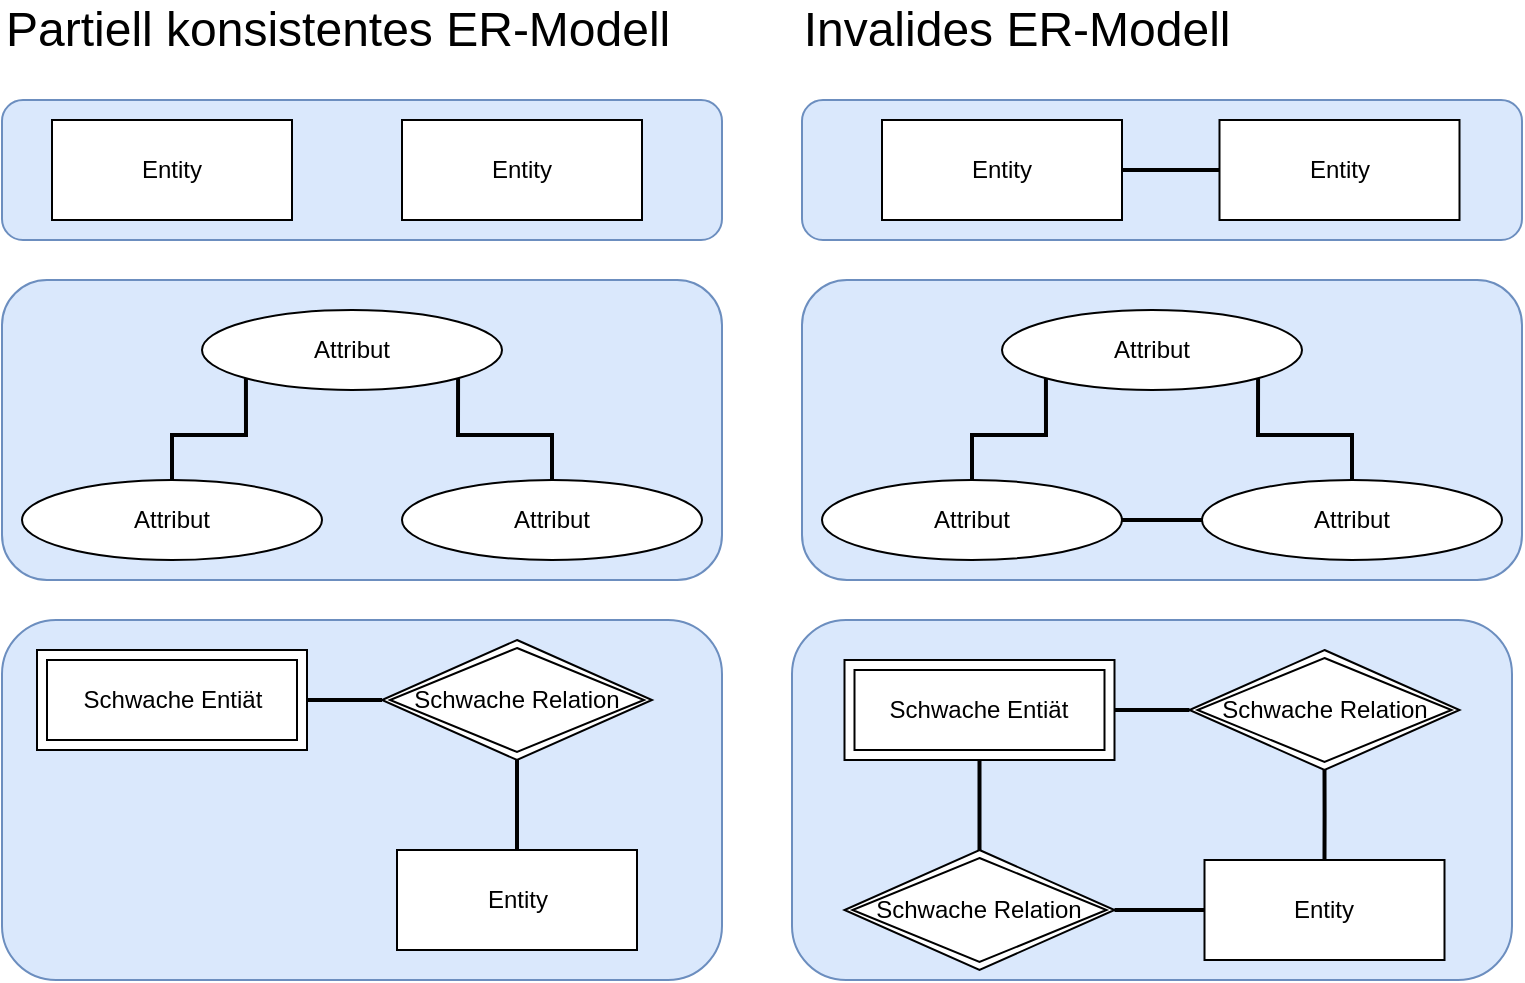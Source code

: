 <mxfile version="16.5.1" type="device"><diagram id="88nNxQSofDN9KhFShcjl" name="Seite-1"><mxGraphModel dx="2891" dy="752" grid="1" gridSize="10" guides="1" tooltips="1" connect="1" arrows="1" fold="1" page="1" pageScale="1" pageWidth="827" pageHeight="1169" math="0" shadow="0"><root><mxCell id="0"/><mxCell id="1" parent="0"/><mxCell id="TSJyTsMNUQXZCCAnaOww-84" value="" style="rounded=1;whiteSpace=wrap;html=1;fillColor=#dae8fc;strokeColor=#6c8ebf;" vertex="1" parent="1"><mxGeometry x="-1145" y="790" width="360" height="180" as="geometry"/></mxCell><mxCell id="TSJyTsMNUQXZCCAnaOww-83" value="" style="rounded=1;whiteSpace=wrap;html=1;fillColor=#dae8fc;strokeColor=#6c8ebf;" vertex="1" parent="1"><mxGeometry x="-1540" y="790" width="360" height="180" as="geometry"/></mxCell><mxCell id="TSJyTsMNUQXZCCAnaOww-82" value="" style="rounded=1;whiteSpace=wrap;html=1;fillColor=#dae8fc;strokeColor=#6c8ebf;" vertex="1" parent="1"><mxGeometry x="-1140" y="530" width="360" height="70" as="geometry"/></mxCell><mxCell id="TSJyTsMNUQXZCCAnaOww-81" value="" style="rounded=1;whiteSpace=wrap;html=1;fillColor=#dae8fc;strokeColor=#6c8ebf;" vertex="1" parent="1"><mxGeometry x="-1540" y="530" width="360" height="70" as="geometry"/></mxCell><mxCell id="TSJyTsMNUQXZCCAnaOww-3" value="" style="rounded=1;whiteSpace=wrap;html=1;fillColor=#dae8fc;strokeColor=#6c8ebf;" vertex="1" parent="1"><mxGeometry x="-1540" y="620" width="360" height="150" as="geometry"/></mxCell><mxCell id="TSJyTsMNUQXZCCAnaOww-23" style="edgeStyle=orthogonalEdgeStyle;rounded=0;orthogonalLoop=1;jettySize=auto;html=1;entryX=0;entryY=0.5;entryDx=0;entryDy=0;endArrow=none;endFill=0;strokeWidth=2;" edge="1" parent="1" source="TSJyTsMNUQXZCCAnaOww-24"><mxGeometry relative="1" as="geometry"><mxPoint x="-1050" y="655.0" as="targetPoint"/></mxGeometry></mxCell><mxCell id="TSJyTsMNUQXZCCAnaOww-25" style="edgeStyle=orthogonalEdgeStyle;rounded=0;orthogonalLoop=1;jettySize=auto;html=1;exitX=0.5;exitY=1;exitDx=0;exitDy=0;entryX=0.5;entryY=0;entryDx=0;entryDy=0;endArrow=none;endFill=0;strokeWidth=2;" edge="1" parent="1" source="TSJyTsMNUQXZCCAnaOww-32"><mxGeometry relative="1" as="geometry"><mxPoint x="-1190" y="630.0" as="targetPoint"/></mxGeometry></mxCell><mxCell id="TSJyTsMNUQXZCCAnaOww-27" value="Attribut" style="ellipse;whiteSpace=wrap;html=1;align=center;" vertex="1" parent="1"><mxGeometry x="-1440" y="635" width="150" height="40" as="geometry"/></mxCell><mxCell id="TSJyTsMNUQXZCCAnaOww-28" style="edgeStyle=orthogonalEdgeStyle;rounded=0;orthogonalLoop=1;jettySize=auto;html=1;entryX=0;entryY=1;entryDx=0;entryDy=0;endArrow=none;endFill=0;strokeWidth=2;" edge="1" parent="1" source="TSJyTsMNUQXZCCAnaOww-29" target="TSJyTsMNUQXZCCAnaOww-27"><mxGeometry relative="1" as="geometry"/></mxCell><mxCell id="TSJyTsMNUQXZCCAnaOww-29" value="Attribut" style="ellipse;whiteSpace=wrap;html=1;align=center;" vertex="1" parent="1"><mxGeometry x="-1530" y="720" width="150" height="40" as="geometry"/></mxCell><mxCell id="TSJyTsMNUQXZCCAnaOww-30" style="edgeStyle=orthogonalEdgeStyle;rounded=0;orthogonalLoop=1;jettySize=auto;html=1;exitX=0.5;exitY=0;exitDx=0;exitDy=0;entryX=1;entryY=1;entryDx=0;entryDy=0;endArrow=none;endFill=0;strokeWidth=2;" edge="1" parent="1" source="TSJyTsMNUQXZCCAnaOww-31" target="TSJyTsMNUQXZCCAnaOww-27"><mxGeometry relative="1" as="geometry"/></mxCell><mxCell id="TSJyTsMNUQXZCCAnaOww-31" value="Attribut" style="ellipse;whiteSpace=wrap;html=1;align=center;" vertex="1" parent="1"><mxGeometry x="-1340" y="720" width="150" height="40" as="geometry"/></mxCell><mxCell id="TSJyTsMNUQXZCCAnaOww-34" style="edgeStyle=orthogonalEdgeStyle;rounded=0;orthogonalLoop=1;jettySize=auto;html=1;exitX=0.5;exitY=1;exitDx=0;exitDy=0;entryX=0.5;entryY=0;entryDx=0;entryDy=0;endArrow=none;endFill=0;strokeWidth=2;" edge="1" parent="1" source="TSJyTsMNUQXZCCAnaOww-37"><mxGeometry relative="1" as="geometry"><mxPoint x="-805.0" y="630.0" as="targetPoint"/></mxGeometry></mxCell><mxCell id="TSJyTsMNUQXZCCAnaOww-35" style="edgeStyle=orthogonalEdgeStyle;rounded=0;orthogonalLoop=1;jettySize=auto;html=1;exitX=0;exitY=0.5;exitDx=0;exitDy=0;entryX=1;entryY=0.5;entryDx=0;entryDy=0;endArrow=none;endFill=0;strokeWidth=2;" edge="1" parent="1" target="TSJyTsMNUQXZCCAnaOww-33"><mxGeometry relative="1" as="geometry"><mxPoint x="-695.0" y="655.0" as="sourcePoint"/></mxGeometry></mxCell><mxCell id="TSJyTsMNUQXZCCAnaOww-38" style="edgeStyle=orthogonalEdgeStyle;rounded=0;orthogonalLoop=1;jettySize=auto;html=1;entryX=0;entryY=0.5;entryDx=0;entryDy=0;endArrow=none;endFill=0;strokeWidth=2;" edge="1" parent="1" source="TSJyTsMNUQXZCCAnaOww-39"><mxGeometry relative="1" as="geometry"><mxPoint x="-865.0" y="655.0" as="targetPoint"/></mxGeometry></mxCell><mxCell id="TSJyTsMNUQXZCCAnaOww-48" value="" style="rounded=1;whiteSpace=wrap;html=1;fillColor=#dae8fc;strokeColor=#6c8ebf;" vertex="1" parent="1"><mxGeometry x="-1140" y="620" width="360" height="150" as="geometry"/></mxCell><mxCell id="TSJyTsMNUQXZCCAnaOww-49" value="Attribut" style="ellipse;whiteSpace=wrap;html=1;align=center;" vertex="1" parent="1"><mxGeometry x="-1040" y="635" width="150" height="40" as="geometry"/></mxCell><mxCell id="TSJyTsMNUQXZCCAnaOww-50" style="edgeStyle=orthogonalEdgeStyle;rounded=0;orthogonalLoop=1;jettySize=auto;html=1;entryX=0;entryY=1;entryDx=0;entryDy=0;endArrow=none;endFill=0;strokeWidth=2;" edge="1" parent="1" source="TSJyTsMNUQXZCCAnaOww-51" target="TSJyTsMNUQXZCCAnaOww-49"><mxGeometry relative="1" as="geometry"/></mxCell><mxCell id="TSJyTsMNUQXZCCAnaOww-54" style="edgeStyle=orthogonalEdgeStyle;rounded=0;orthogonalLoop=1;jettySize=auto;html=1;exitX=1;exitY=0.5;exitDx=0;exitDy=0;entryX=0;entryY=0.5;entryDx=0;entryDy=0;endArrow=none;endFill=0;strokeWidth=2;" edge="1" parent="1" source="TSJyTsMNUQXZCCAnaOww-51" target="TSJyTsMNUQXZCCAnaOww-53"><mxGeometry relative="1" as="geometry"/></mxCell><mxCell id="TSJyTsMNUQXZCCAnaOww-51" value="Attribut" style="ellipse;whiteSpace=wrap;html=1;align=center;" vertex="1" parent="1"><mxGeometry x="-1130" y="720" width="150" height="40" as="geometry"/></mxCell><mxCell id="TSJyTsMNUQXZCCAnaOww-52" style="edgeStyle=orthogonalEdgeStyle;rounded=0;orthogonalLoop=1;jettySize=auto;html=1;exitX=0.5;exitY=0;exitDx=0;exitDy=0;entryX=1;entryY=1;entryDx=0;entryDy=0;endArrow=none;endFill=0;strokeWidth=2;" edge="1" parent="1" source="TSJyTsMNUQXZCCAnaOww-53" target="TSJyTsMNUQXZCCAnaOww-49"><mxGeometry relative="1" as="geometry"/></mxCell><mxCell id="TSJyTsMNUQXZCCAnaOww-53" value="Attribut" style="ellipse;whiteSpace=wrap;html=1;align=center;" vertex="1" parent="1"><mxGeometry x="-940" y="720" width="150" height="40" as="geometry"/></mxCell><mxCell id="TSJyTsMNUQXZCCAnaOww-66" style="edgeStyle=orthogonalEdgeStyle;rounded=0;orthogonalLoop=1;jettySize=auto;html=1;entryX=0;entryY=0.5;entryDx=0;entryDy=0;endArrow=none;endFill=0;strokeWidth=2;" edge="1" parent="1" source="TSJyTsMNUQXZCCAnaOww-61" target="TSJyTsMNUQXZCCAnaOww-65"><mxGeometry relative="1" as="geometry"/></mxCell><mxCell id="TSJyTsMNUQXZCCAnaOww-61" value="Schwache Entiät" style="shape=ext;margin=3;double=1;whiteSpace=wrap;html=1;align=center;" vertex="1" parent="1"><mxGeometry x="-1522.5" y="805" width="135" height="50" as="geometry"/></mxCell><mxCell id="TSJyTsMNUQXZCCAnaOww-64" value="Entity" style="whiteSpace=wrap;html=1;align=center;" vertex="1" parent="1"><mxGeometry x="-1342.5" y="905" width="120" height="50" as="geometry"/></mxCell><mxCell id="TSJyTsMNUQXZCCAnaOww-67" style="edgeStyle=orthogonalEdgeStyle;rounded=0;orthogonalLoop=1;jettySize=auto;html=1;exitX=0.5;exitY=1;exitDx=0;exitDy=0;entryX=0.5;entryY=0;entryDx=0;entryDy=0;endArrow=none;endFill=0;strokeWidth=2;" edge="1" parent="1" source="TSJyTsMNUQXZCCAnaOww-65"><mxGeometry relative="1" as="geometry"><mxPoint x="-1282.5" y="905" as="targetPoint"/></mxGeometry></mxCell><mxCell id="TSJyTsMNUQXZCCAnaOww-65" value="Schwache Relation" style="shape=rhombus;double=1;perimeter=rhombusPerimeter;whiteSpace=wrap;html=1;align=center;" vertex="1" parent="1"><mxGeometry x="-1350" y="800" width="135" height="60" as="geometry"/></mxCell><mxCell id="TSJyTsMNUQXZCCAnaOww-68" style="edgeStyle=orthogonalEdgeStyle;rounded=0;orthogonalLoop=1;jettySize=auto;html=1;entryX=0;entryY=0.5;entryDx=0;entryDy=0;endArrow=none;endFill=0;strokeWidth=2;" edge="1" parent="1" source="TSJyTsMNUQXZCCAnaOww-69" target="TSJyTsMNUQXZCCAnaOww-72"><mxGeometry relative="1" as="geometry"/></mxCell><mxCell id="TSJyTsMNUQXZCCAnaOww-69" value="Schwache Entiät" style="shape=ext;margin=3;double=1;whiteSpace=wrap;html=1;align=center;" vertex="1" parent="1"><mxGeometry x="-1118.75" y="810" width="135" height="50" as="geometry"/></mxCell><mxCell id="TSJyTsMNUQXZCCAnaOww-70" value="Entity" style="whiteSpace=wrap;html=1;align=center;" vertex="1" parent="1"><mxGeometry x="-938.75" y="910" width="120" height="50" as="geometry"/></mxCell><mxCell id="TSJyTsMNUQXZCCAnaOww-71" style="edgeStyle=orthogonalEdgeStyle;rounded=0;orthogonalLoop=1;jettySize=auto;html=1;exitX=0.5;exitY=1;exitDx=0;exitDy=0;entryX=0.5;entryY=0;entryDx=0;entryDy=0;endArrow=none;endFill=0;strokeWidth=2;" edge="1" parent="1" source="TSJyTsMNUQXZCCAnaOww-72"><mxGeometry relative="1" as="geometry"><mxPoint x="-878.75" y="910" as="targetPoint"/></mxGeometry></mxCell><mxCell id="TSJyTsMNUQXZCCAnaOww-72" value="Schwache Relation" style="shape=rhombus;double=1;perimeter=rhombusPerimeter;whiteSpace=wrap;html=1;align=center;" vertex="1" parent="1"><mxGeometry x="-946.25" y="805" width="135" height="60" as="geometry"/></mxCell><mxCell id="TSJyTsMNUQXZCCAnaOww-74" style="edgeStyle=orthogonalEdgeStyle;rounded=0;orthogonalLoop=1;jettySize=auto;html=1;exitX=0.5;exitY=0;exitDx=0;exitDy=0;entryX=0.5;entryY=1;entryDx=0;entryDy=0;endArrow=none;endFill=0;strokeWidth=2;" edge="1" parent="1" source="TSJyTsMNUQXZCCAnaOww-73" target="TSJyTsMNUQXZCCAnaOww-69"><mxGeometry relative="1" as="geometry"/></mxCell><mxCell id="TSJyTsMNUQXZCCAnaOww-75" style="edgeStyle=orthogonalEdgeStyle;rounded=0;orthogonalLoop=1;jettySize=auto;html=1;exitX=1;exitY=0.5;exitDx=0;exitDy=0;entryX=0;entryY=0.5;entryDx=0;entryDy=0;endArrow=none;endFill=0;strokeWidth=2;" edge="1" parent="1" source="TSJyTsMNUQXZCCAnaOww-73" target="TSJyTsMNUQXZCCAnaOww-70"><mxGeometry relative="1" as="geometry"/></mxCell><mxCell id="TSJyTsMNUQXZCCAnaOww-73" value="Schwache Relation" style="shape=rhombus;double=1;perimeter=rhombusPerimeter;whiteSpace=wrap;html=1;align=center;" vertex="1" parent="1"><mxGeometry x="-1118.75" y="905" width="135" height="60" as="geometry"/></mxCell><mxCell id="TSJyTsMNUQXZCCAnaOww-76" value="Entity" style="whiteSpace=wrap;html=1;align=center;" vertex="1" parent="1"><mxGeometry x="-931.25" y="540" width="120" height="50" as="geometry"/></mxCell><mxCell id="TSJyTsMNUQXZCCAnaOww-78" style="edgeStyle=orthogonalEdgeStyle;rounded=0;orthogonalLoop=1;jettySize=auto;html=1;exitX=1;exitY=0.5;exitDx=0;exitDy=0;entryX=0;entryY=0.5;entryDx=0;entryDy=0;endArrow=none;endFill=0;strokeWidth=2;" edge="1" parent="1" source="TSJyTsMNUQXZCCAnaOww-77" target="TSJyTsMNUQXZCCAnaOww-76"><mxGeometry relative="1" as="geometry"/></mxCell><mxCell id="TSJyTsMNUQXZCCAnaOww-77" value="Entity" style="whiteSpace=wrap;html=1;align=center;" vertex="1" parent="1"><mxGeometry x="-1100" y="540" width="120" height="50" as="geometry"/></mxCell><mxCell id="TSJyTsMNUQXZCCAnaOww-79" value="Entity" style="whiteSpace=wrap;html=1;align=center;" vertex="1" parent="1"><mxGeometry x="-1515" y="540" width="120" height="50" as="geometry"/></mxCell><mxCell id="TSJyTsMNUQXZCCAnaOww-80" value="Entity" style="whiteSpace=wrap;html=1;align=center;" vertex="1" parent="1"><mxGeometry x="-1340" y="540" width="120" height="50" as="geometry"/></mxCell><mxCell id="TSJyTsMNUQXZCCAnaOww-87" value="Partiell konsistentes ER-Modell&amp;nbsp; &amp;nbsp; &amp;nbsp; &amp;nbsp; &amp;nbsp; Invalides ER-Modell" style="text;html=1;strokeColor=none;fillColor=none;align=left;verticalAlign=middle;whiteSpace=wrap;rounded=0;fontSize=24;strokeWidth=3;" vertex="1" parent="1"><mxGeometry x="-1540" y="480" width="750" height="30" as="geometry"/></mxCell></root></mxGraphModel></diagram></mxfile>